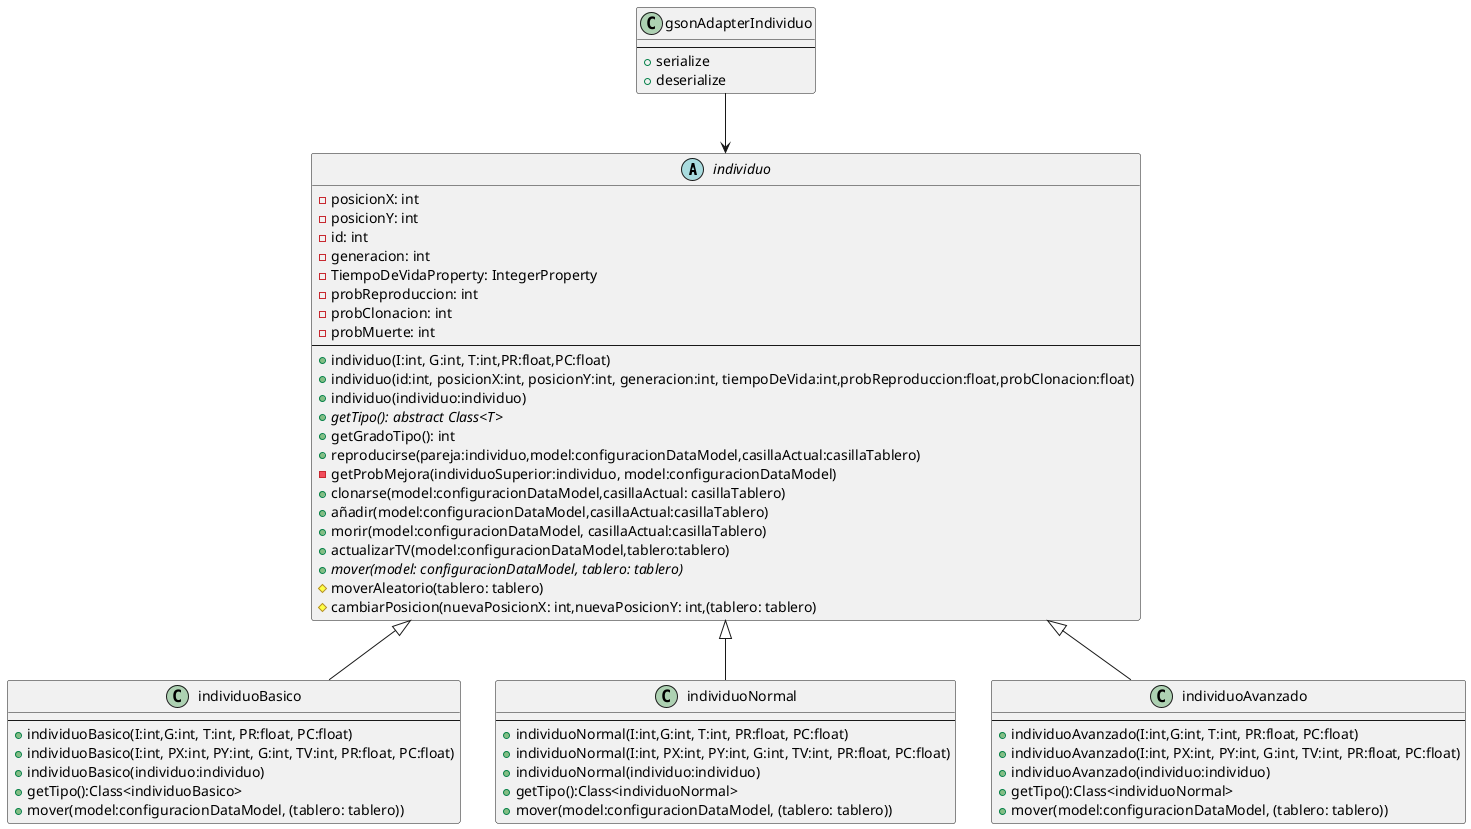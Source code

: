 @startuml
'https://plantuml.com/use-case-diagram

abstract class individuo{
    - posicionX: int
    - posicionY: int
    - id: int
    - generacion: int
    - TiempoDeVidaProperty: IntegerProperty
    - probReproduccion: int
    - probClonacion: int
    - probMuerte: int
    --
    + individuo(I:int, G:int, T:int,PR:float,PC:float)
    + individuo(id:int, posicionX:int, posicionY:int, generacion:int, tiempoDeVida:int,probReproduccion:float,probClonacion:float)
    + individuo(individuo:individuo)
    + {abstract} getTipo(): abstract Class<T>
    + getGradoTipo(): int
    + reproducirse(pareja:individuo,model:configuracionDataModel,casillaActual:casillaTablero)
    - getProbMejora(individuoSuperior:individuo, model:configuracionDataModel)
    + clonarse(model:configuracionDataModel,casillaActual: casillaTablero)
    + añadir(model:configuracionDataModel,casillaActual:casillaTablero)
    + morir(model:configuracionDataModel, casillaActual:casillaTablero)
    + actualizarTV(model:configuracionDataModel,tablero:tablero)
    + {abstract} mover(model: configuracionDataModel, tablero: tablero)
    # moverAleatorio(tablero: tablero)
    # cambiarPosicion(nuevaPosicionX: int,nuevaPosicionY: int,(tablero: tablero)
}
class individuoBasico extends individuo{
    --
    + individuoBasico(I:int,G:int, T:int, PR:float, PC:float)
    + individuoBasico(I:int, PX:int, PY:int, G:int, TV:int, PR:float, PC:float)
    + individuoBasico(individuo:individuo)
    + getTipo():Class<individuoBasico>
    + mover(model:configuracionDataModel, (tablero: tablero))
    }
class individuoNormal extends individuo{
    --
    + individuoNormal(I:int,G:int, T:int, PR:float, PC:float)
    + individuoNormal(I:int, PX:int, PY:int, G:int, TV:int, PR:float, PC:float)
    + individuoNormal(individuo:individuo)
    + getTipo():Class<individuoNormal>
    + mover(model:configuracionDataModel, (tablero: tablero))
    }
class individuoAvanzado extends individuo{
    --
    + individuoAvanzado(I:int,G:int, T:int, PR:float, PC:float)
    + individuoAvanzado(I:int, PX:int, PY:int, G:int, TV:int, PR:float, PC:float)
    + individuoAvanzado(individuo:individuo)
    + getTipo():Class<individuoNormal>
    + mover(model:configuracionDataModel, (tablero: tablero))
    }
class gsonAdapterIndividuo{
--
+serialize
+deserialize
}
gsonAdapterIndividuo-->individuo

@enduml
